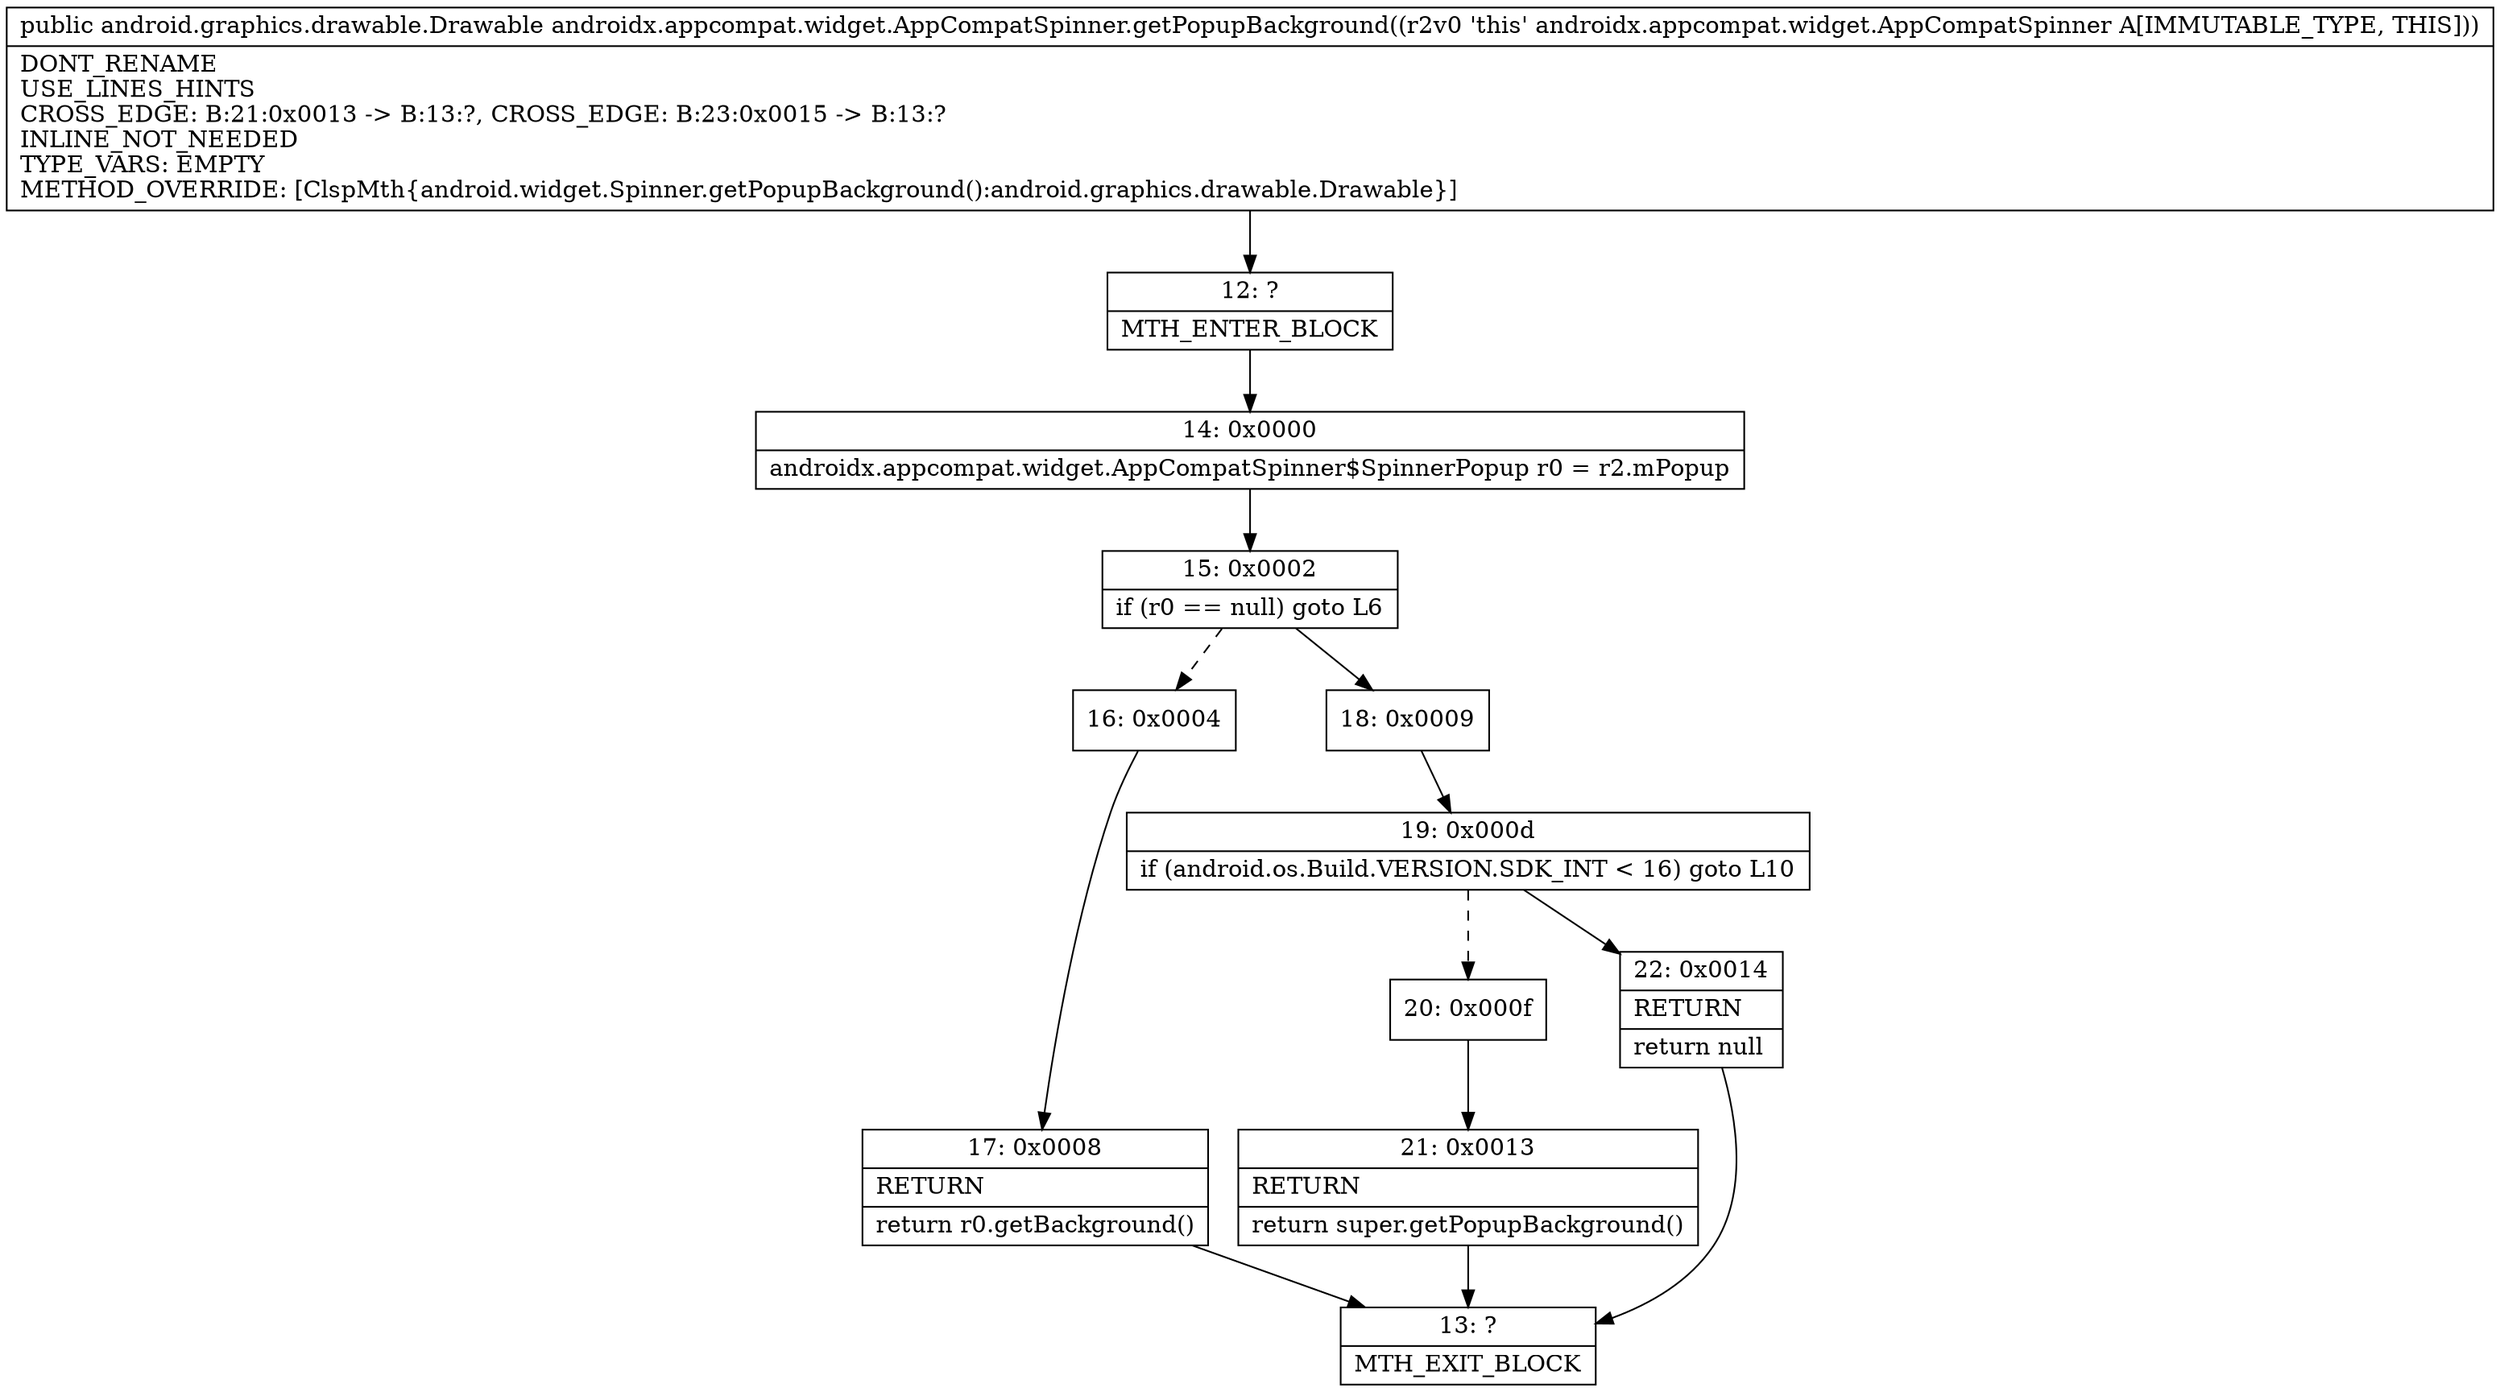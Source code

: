 digraph "CFG forandroidx.appcompat.widget.AppCompatSpinner.getPopupBackground()Landroid\/graphics\/drawable\/Drawable;" {
Node_12 [shape=record,label="{12\:\ ?|MTH_ENTER_BLOCK\l}"];
Node_14 [shape=record,label="{14\:\ 0x0000|androidx.appcompat.widget.AppCompatSpinner$SpinnerPopup r0 = r2.mPopup\l}"];
Node_15 [shape=record,label="{15\:\ 0x0002|if (r0 == null) goto L6\l}"];
Node_16 [shape=record,label="{16\:\ 0x0004}"];
Node_17 [shape=record,label="{17\:\ 0x0008|RETURN\l|return r0.getBackground()\l}"];
Node_13 [shape=record,label="{13\:\ ?|MTH_EXIT_BLOCK\l}"];
Node_18 [shape=record,label="{18\:\ 0x0009}"];
Node_19 [shape=record,label="{19\:\ 0x000d|if (android.os.Build.VERSION.SDK_INT \< 16) goto L10\l}"];
Node_20 [shape=record,label="{20\:\ 0x000f}"];
Node_21 [shape=record,label="{21\:\ 0x0013|RETURN\l|return super.getPopupBackground()\l}"];
Node_22 [shape=record,label="{22\:\ 0x0014|RETURN\l|return null\l}"];
MethodNode[shape=record,label="{public android.graphics.drawable.Drawable androidx.appcompat.widget.AppCompatSpinner.getPopupBackground((r2v0 'this' androidx.appcompat.widget.AppCompatSpinner A[IMMUTABLE_TYPE, THIS]))  | DONT_RENAME\lUSE_LINES_HINTS\lCROSS_EDGE: B:21:0x0013 \-\> B:13:?, CROSS_EDGE: B:23:0x0015 \-\> B:13:?\lINLINE_NOT_NEEDED\lTYPE_VARS: EMPTY\lMETHOD_OVERRIDE: [ClspMth\{android.widget.Spinner.getPopupBackground():android.graphics.drawable.Drawable\}]\l}"];
MethodNode -> Node_12;Node_12 -> Node_14;
Node_14 -> Node_15;
Node_15 -> Node_16[style=dashed];
Node_15 -> Node_18;
Node_16 -> Node_17;
Node_17 -> Node_13;
Node_18 -> Node_19;
Node_19 -> Node_20[style=dashed];
Node_19 -> Node_22;
Node_20 -> Node_21;
Node_21 -> Node_13;
Node_22 -> Node_13;
}

